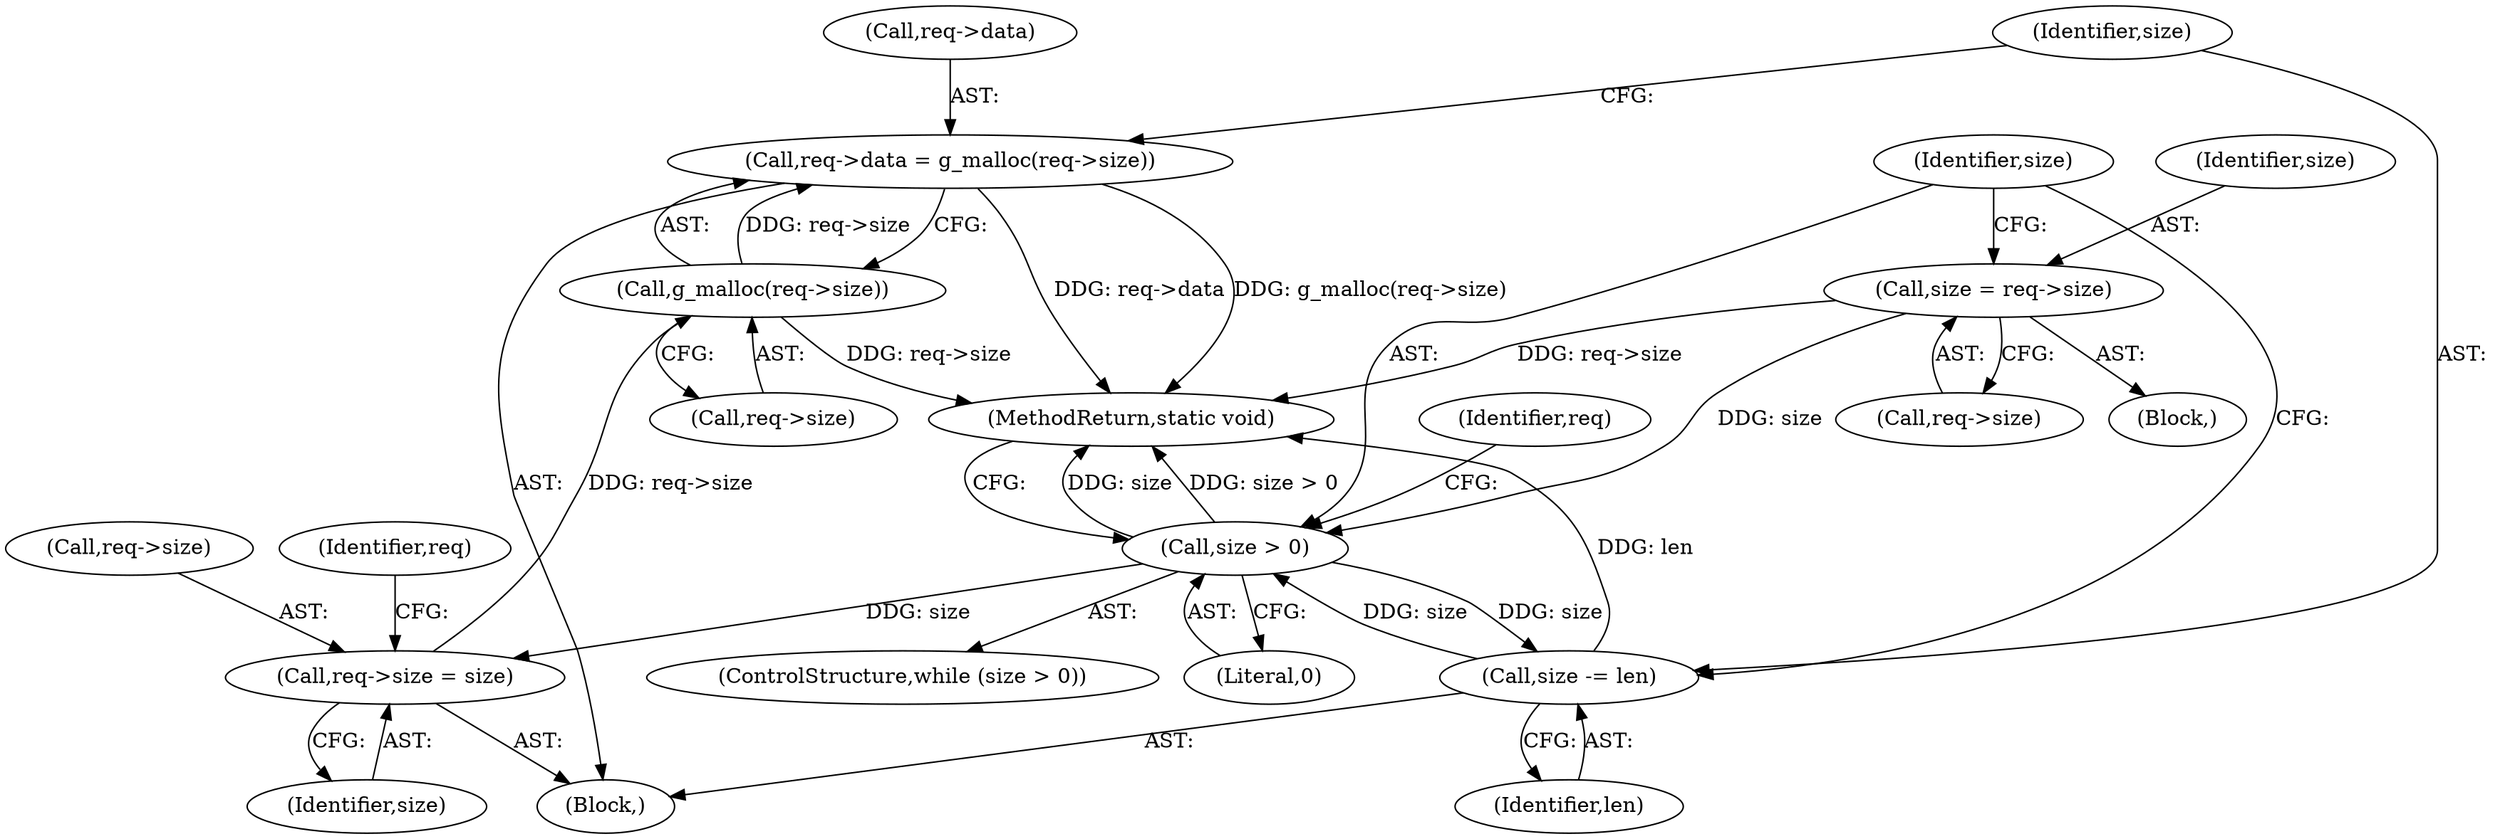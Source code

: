 digraph "0_qemu_60253ed1e6ec6d8e5ef2efe7bf755f475dce9956@API" {
"1000147" [label="(Call,req->data = g_malloc(req->size))"];
"1000151" [label="(Call,g_malloc(req->size))"];
"1000132" [label="(Call,req->size = size)"];
"1000116" [label="(Call,size > 0)"];
"1000155" [label="(Call,size -= len)"];
"1000110" [label="(Call,size = req->size)"];
"1000110" [label="(Call,size = req->size)"];
"1000158" [label="(MethodReturn,static void)"];
"1000112" [label="(Call,req->size)"];
"1000151" [label="(Call,g_malloc(req->size))"];
"1000147" [label="(Call,req->data = g_malloc(req->size))"];
"1000119" [label="(Block,)"];
"1000116" [label="(Call,size > 0)"];
"1000122" [label="(Identifier,req)"];
"1000133" [label="(Call,req->size)"];
"1000118" [label="(Literal,0)"];
"1000132" [label="(Call,req->size = size)"];
"1000155" [label="(Call,size -= len)"];
"1000152" [label="(Call,req->size)"];
"1000111" [label="(Identifier,size)"];
"1000115" [label="(ControlStructure,while (size > 0))"];
"1000157" [label="(Identifier,len)"];
"1000139" [label="(Identifier,req)"];
"1000156" [label="(Identifier,size)"];
"1000136" [label="(Identifier,size)"];
"1000117" [label="(Identifier,size)"];
"1000103" [label="(Block,)"];
"1000148" [label="(Call,req->data)"];
"1000147" -> "1000119"  [label="AST: "];
"1000147" -> "1000151"  [label="CFG: "];
"1000148" -> "1000147"  [label="AST: "];
"1000151" -> "1000147"  [label="AST: "];
"1000156" -> "1000147"  [label="CFG: "];
"1000147" -> "1000158"  [label="DDG: req->data"];
"1000147" -> "1000158"  [label="DDG: g_malloc(req->size)"];
"1000151" -> "1000147"  [label="DDG: req->size"];
"1000151" -> "1000152"  [label="CFG: "];
"1000152" -> "1000151"  [label="AST: "];
"1000151" -> "1000158"  [label="DDG: req->size"];
"1000132" -> "1000151"  [label="DDG: req->size"];
"1000132" -> "1000119"  [label="AST: "];
"1000132" -> "1000136"  [label="CFG: "];
"1000133" -> "1000132"  [label="AST: "];
"1000136" -> "1000132"  [label="AST: "];
"1000139" -> "1000132"  [label="CFG: "];
"1000116" -> "1000132"  [label="DDG: size"];
"1000116" -> "1000115"  [label="AST: "];
"1000116" -> "1000118"  [label="CFG: "];
"1000117" -> "1000116"  [label="AST: "];
"1000118" -> "1000116"  [label="AST: "];
"1000122" -> "1000116"  [label="CFG: "];
"1000158" -> "1000116"  [label="CFG: "];
"1000116" -> "1000158"  [label="DDG: size"];
"1000116" -> "1000158"  [label="DDG: size > 0"];
"1000155" -> "1000116"  [label="DDG: size"];
"1000110" -> "1000116"  [label="DDG: size"];
"1000116" -> "1000155"  [label="DDG: size"];
"1000155" -> "1000119"  [label="AST: "];
"1000155" -> "1000157"  [label="CFG: "];
"1000156" -> "1000155"  [label="AST: "];
"1000157" -> "1000155"  [label="AST: "];
"1000117" -> "1000155"  [label="CFG: "];
"1000155" -> "1000158"  [label="DDG: len"];
"1000110" -> "1000103"  [label="AST: "];
"1000110" -> "1000112"  [label="CFG: "];
"1000111" -> "1000110"  [label="AST: "];
"1000112" -> "1000110"  [label="AST: "];
"1000117" -> "1000110"  [label="CFG: "];
"1000110" -> "1000158"  [label="DDG: req->size"];
}
